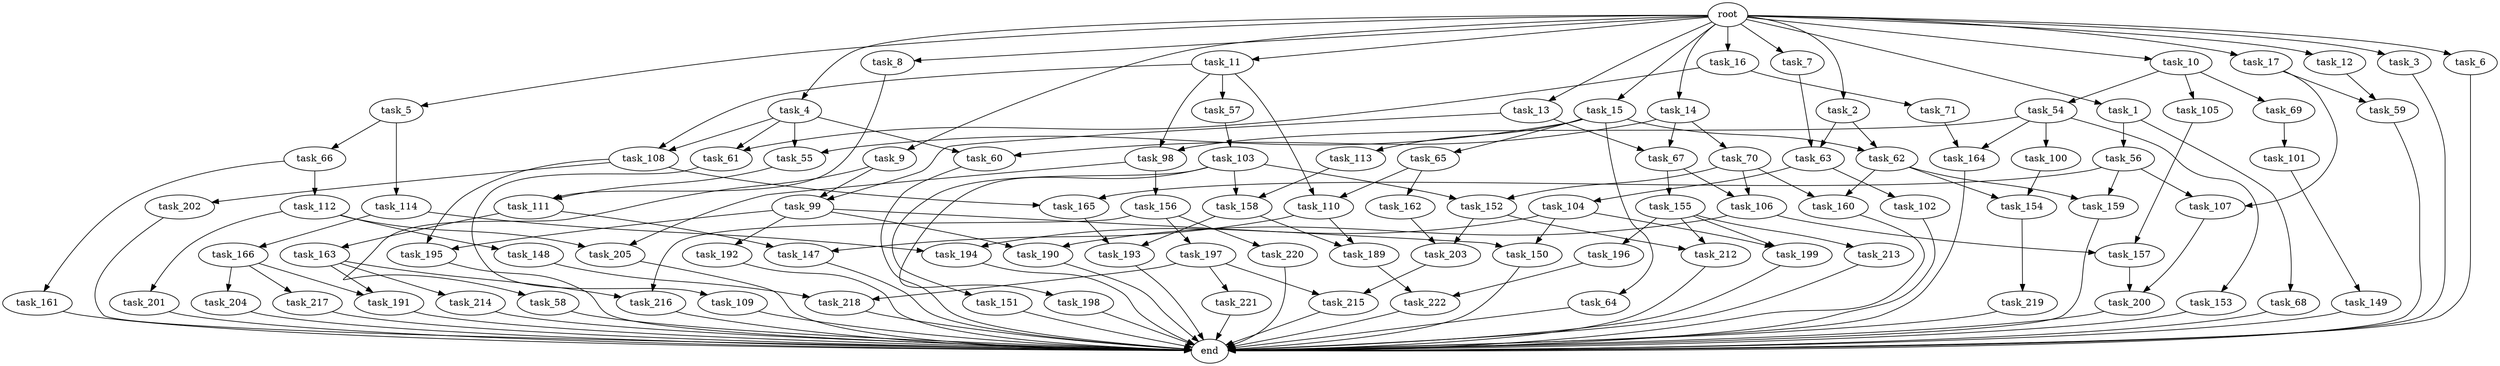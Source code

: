 digraph G {
  task_214 [size="6957847019.520000"];
  task_58 [size="343597383.680000"];
  task_8 [size="10.240000"];
  end [size="0.000000"];
  task_101 [size="773094113.280000"];
  task_108 [size="6871947673.600000"];
  task_191 [size="8332236554.240000"];
  task_15 [size="10.240000"];
  task_151 [size="5497558138.880000"];
  task_105 [size="8589934592.000000"];
  task_195 [size="4552665333.760000"];
  task_154 [size="12799002542.080000"];
  task_16 [size="10.240000"];
  task_110 [size="8589934592.000000"];
  task_68 [size="6957847019.520000"];
  task_162 [size="3092376453.120000"];
  task_217 [size="1374389534.720000"];
  task_158 [size="10995116277.760000"];
  task_1 [size="10.240000"];
  task_64 [size="2147483648.000000"];
  task_160 [size="11682311045.120001"];
  task_11 [size="10.240000"];
  task_156 [size="8589934592.000000"];
  task_100 [size="1374389534.720000"];
  task_62 [size="2491081031.680000"];
  task_107 [size="4982162063.360000"];
  task_2 [size="10.240000"];
  task_10 [size="10.240000"];
  task_66 [size="4209067950.080000"];
  task_109 [size="4209067950.080000"];
  task_166 [size="3092376453.120000"];
  task_215 [size="2491081031.680000"];
  task_155 [size="773094113.280000"];
  task_17 [size="10.240000"];
  task_147 [size="13915694039.040001"];
  task_199 [size="9363028705.280001"];
  task_221 [size="343597383.680000"];
  task_67 [size="17179869184.000000"];
  task_150 [size="4982162063.360000"];
  task_218 [size="2491081031.680000"];
  task_203 [size="1717986918.400000"];
  task_157 [size="4982162063.360000"];
  task_106 [size="3865470566.400000"];
  task_197 [size="4209067950.080000"];
  task_200 [size="7301444403.200000"];
  task_194 [size="3865470566.400000"];
  task_159 [size="12799002542.080000"];
  task_114 [size="4209067950.080000"];
  task_149 [size="1374389534.720000"];
  task_104 [size="3092376453.120000"];
  task_9 [size="10.240000"];
  task_148 [size="4209067950.080000"];
  task_165 [size="4552665333.760000"];
  task_222 [size="6871947673.600000"];
  task_192 [size="4209067950.080000"];
  task_202 [size="343597383.680000"];
  task_69 [size="8589934592.000000"];
  task_57 [size="5497558138.880000"];
  task_196 [size="8589934592.000000"];
  task_201 [size="4209067950.080000"];
  task_65 [size="2147483648.000000"];
  task_212 [size="8933531975.680000"];
  task_198 [size="5497558138.880000"];
  task_12 [size="10.240000"];
  task_193 [size="5841155522.560000"];
  task_152 [size="8589934592.000000"];
  task_3 [size="10.240000"];
  task_216 [size="11166914969.600000"];
  task_98 [size="6871947673.600000"];
  task_5 [size="10.240000"];
  task_220 [size="4209067950.080000"];
  task_189 [size="7301444403.200000"];
  task_190 [size="8418135900.160000"];
  task_56 [size="6957847019.520000"];
  task_99 [size="8933531975.680000"];
  task_161 [size="8589934592.000000"];
  task_14 [size="10.240000"];
  task_219 [size="4209067950.080000"];
  task_4 [size="10.240000"];
  task_164 [size="8332236554.240000"];
  task_54 [size="8589934592.000000"];
  task_213 [size="8589934592.000000"];
  task_113 [size="2147483648.000000"];
  task_112 [size="8589934592.000000"];
  task_153 [size="1374389534.720000"];
  root [size="0.000000"];
  task_102 [size="3092376453.120000"];
  task_55 [size="3521873182.720000"];
  task_59 [size="2920577761.280000"];
  task_60 [size="9964324126.719999"];
  task_6 [size="10.240000"];
  task_103 [size="3092376453.120000"];
  task_70 [size="8589934592.000000"];
  task_13 [size="10.240000"];
  task_61 [size="2147483648.000000"];
  task_205 [size="12799002542.080000"];
  task_111 [size="4466765987.840000"];
  task_204 [size="1374389534.720000"];
  task_63 [size="8933531975.680000"];
  task_7 [size="10.240000"];
  task_71 [size="773094113.280000"];
  task_163 [size="6957847019.520000"];

  task_214 -> end [size="1.000000"];
  task_58 -> end [size="1.000000"];
  task_8 -> task_111 [size="134217728.000000"];
  task_101 -> task_149 [size="134217728.000000"];
  task_108 -> task_202 [size="33554432.000000"];
  task_108 -> task_195 [size="33554432.000000"];
  task_108 -> task_165 [size="33554432.000000"];
  task_191 -> end [size="1.000000"];
  task_15 -> task_62 [size="209715200.000000"];
  task_15 -> task_64 [size="209715200.000000"];
  task_15 -> task_55 [size="209715200.000000"];
  task_15 -> task_113 [size="209715200.000000"];
  task_15 -> task_65 [size="209715200.000000"];
  task_151 -> end [size="1.000000"];
  task_105 -> task_157 [size="75497472.000000"];
  task_195 -> end [size="1.000000"];
  task_154 -> task_219 [size="411041792.000000"];
  task_16 -> task_61 [size="75497472.000000"];
  task_16 -> task_71 [size="75497472.000000"];
  task_110 -> task_189 [size="679477248.000000"];
  task_110 -> task_147 [size="679477248.000000"];
  task_68 -> end [size="1.000000"];
  task_162 -> task_203 [size="134217728.000000"];
  task_217 -> end [size="1.000000"];
  task_158 -> task_193 [size="33554432.000000"];
  task_158 -> task_189 [size="33554432.000000"];
  task_1 -> task_56 [size="679477248.000000"];
  task_1 -> task_68 [size="679477248.000000"];
  task_64 -> end [size="1.000000"];
  task_160 -> end [size="1.000000"];
  task_11 -> task_98 [size="536870912.000000"];
  task_11 -> task_57 [size="536870912.000000"];
  task_11 -> task_110 [size="536870912.000000"];
  task_11 -> task_108 [size="536870912.000000"];
  task_156 -> task_197 [size="411041792.000000"];
  task_156 -> task_216 [size="411041792.000000"];
  task_156 -> task_220 [size="411041792.000000"];
  task_100 -> task_154 [size="411041792.000000"];
  task_62 -> task_154 [size="838860800.000000"];
  task_62 -> task_160 [size="838860800.000000"];
  task_62 -> task_159 [size="838860800.000000"];
  task_107 -> task_200 [size="411041792.000000"];
  task_2 -> task_62 [size="33554432.000000"];
  task_2 -> task_63 [size="33554432.000000"];
  task_10 -> task_69 [size="838860800.000000"];
  task_10 -> task_54 [size="838860800.000000"];
  task_10 -> task_105 [size="838860800.000000"];
  task_66 -> task_161 [size="838860800.000000"];
  task_66 -> task_112 [size="838860800.000000"];
  task_109 -> end [size="1.000000"];
  task_166 -> task_204 [size="134217728.000000"];
  task_166 -> task_217 [size="134217728.000000"];
  task_166 -> task_191 [size="134217728.000000"];
  task_215 -> end [size="1.000000"];
  task_155 -> task_212 [size="838860800.000000"];
  task_155 -> task_199 [size="838860800.000000"];
  task_155 -> task_213 [size="838860800.000000"];
  task_155 -> task_196 [size="838860800.000000"];
  task_17 -> task_107 [size="75497472.000000"];
  task_17 -> task_59 [size="75497472.000000"];
  task_147 -> end [size="1.000000"];
  task_199 -> end [size="1.000000"];
  task_221 -> end [size="1.000000"];
  task_67 -> task_106 [size="75497472.000000"];
  task_67 -> task_155 [size="75497472.000000"];
  task_150 -> end [size="1.000000"];
  task_218 -> end [size="1.000000"];
  task_203 -> task_215 [size="209715200.000000"];
  task_157 -> task_200 [size="301989888.000000"];
  task_106 -> task_190 [size="411041792.000000"];
  task_106 -> task_157 [size="411041792.000000"];
  task_197 -> task_215 [size="33554432.000000"];
  task_197 -> task_218 [size="33554432.000000"];
  task_197 -> task_221 [size="33554432.000000"];
  task_200 -> end [size="1.000000"];
  task_194 -> end [size="1.000000"];
  task_159 -> end [size="1.000000"];
  task_114 -> task_194 [size="301989888.000000"];
  task_114 -> task_166 [size="301989888.000000"];
  task_149 -> end [size="1.000000"];
  task_104 -> task_194 [size="75497472.000000"];
  task_104 -> task_199 [size="75497472.000000"];
  task_104 -> task_150 [size="75497472.000000"];
  task_9 -> task_99 [size="33554432.000000"];
  task_9 -> task_58 [size="33554432.000000"];
  task_148 -> task_218 [size="209715200.000000"];
  task_165 -> task_193 [size="536870912.000000"];
  task_222 -> end [size="1.000000"];
  task_192 -> end [size="1.000000"];
  task_202 -> end [size="1.000000"];
  task_69 -> task_101 [size="75497472.000000"];
  task_57 -> task_103 [size="301989888.000000"];
  task_196 -> task_222 [size="134217728.000000"];
  task_201 -> end [size="1.000000"];
  task_65 -> task_162 [size="301989888.000000"];
  task_65 -> task_110 [size="301989888.000000"];
  task_212 -> end [size="1.000000"];
  task_198 -> end [size="1.000000"];
  task_12 -> task_59 [size="209715200.000000"];
  task_193 -> end [size="1.000000"];
  task_152 -> task_212 [size="33554432.000000"];
  task_152 -> task_203 [size="33554432.000000"];
  task_3 -> end [size="1.000000"];
  task_216 -> end [size="1.000000"];
  task_98 -> task_156 [size="838860800.000000"];
  task_98 -> task_205 [size="838860800.000000"];
  task_5 -> task_66 [size="411041792.000000"];
  task_5 -> task_114 [size="411041792.000000"];
  task_220 -> end [size="1.000000"];
  task_189 -> task_222 [size="536870912.000000"];
  task_190 -> end [size="1.000000"];
  task_56 -> task_107 [size="411041792.000000"];
  task_56 -> task_159 [size="411041792.000000"];
  task_56 -> task_165 [size="411041792.000000"];
  task_99 -> task_190 [size="411041792.000000"];
  task_99 -> task_150 [size="411041792.000000"];
  task_99 -> task_192 [size="411041792.000000"];
  task_99 -> task_195 [size="411041792.000000"];
  task_161 -> end [size="1.000000"];
  task_14 -> task_60 [size="838860800.000000"];
  task_14 -> task_67 [size="838860800.000000"];
  task_14 -> task_70 [size="838860800.000000"];
  task_219 -> end [size="1.000000"];
  task_4 -> task_61 [size="134217728.000000"];
  task_4 -> task_108 [size="134217728.000000"];
  task_4 -> task_55 [size="134217728.000000"];
  task_4 -> task_60 [size="134217728.000000"];
  task_164 -> end [size="1.000000"];
  task_54 -> task_153 [size="134217728.000000"];
  task_54 -> task_98 [size="134217728.000000"];
  task_54 -> task_164 [size="134217728.000000"];
  task_54 -> task_100 [size="134217728.000000"];
  task_213 -> end [size="1.000000"];
  task_113 -> task_158 [size="536870912.000000"];
  task_112 -> task_148 [size="411041792.000000"];
  task_112 -> task_201 [size="411041792.000000"];
  task_112 -> task_205 [size="411041792.000000"];
  task_153 -> end [size="1.000000"];
  root -> task_8 [size="1.000000"];
  root -> task_9 [size="1.000000"];
  root -> task_16 [size="1.000000"];
  root -> task_14 [size="1.000000"];
  root -> task_6 [size="1.000000"];
  root -> task_4 [size="1.000000"];
  root -> task_5 [size="1.000000"];
  root -> task_1 [size="1.000000"];
  root -> task_13 [size="1.000000"];
  root -> task_15 [size="1.000000"];
  root -> task_11 [size="1.000000"];
  root -> task_3 [size="1.000000"];
  root -> task_12 [size="1.000000"];
  root -> task_2 [size="1.000000"];
  root -> task_10 [size="1.000000"];
  root -> task_7 [size="1.000000"];
  root -> task_17 [size="1.000000"];
  task_102 -> end [size="1.000000"];
  task_55 -> task_111 [size="301989888.000000"];
  task_59 -> end [size="1.000000"];
  task_60 -> end [size="1.000000"];
  task_6 -> end [size="1.000000"];
  task_103 -> task_198 [size="536870912.000000"];
  task_103 -> task_152 [size="536870912.000000"];
  task_103 -> task_151 [size="536870912.000000"];
  task_103 -> task_158 [size="536870912.000000"];
  task_70 -> task_106 [size="301989888.000000"];
  task_70 -> task_160 [size="301989888.000000"];
  task_70 -> task_152 [size="301989888.000000"];
  task_13 -> task_99 [size="838860800.000000"];
  task_13 -> task_67 [size="838860800.000000"];
  task_61 -> task_109 [size="411041792.000000"];
  task_205 -> end [size="1.000000"];
  task_111 -> task_163 [size="679477248.000000"];
  task_111 -> task_147 [size="679477248.000000"];
  task_204 -> end [size="1.000000"];
  task_63 -> task_104 [size="301989888.000000"];
  task_63 -> task_102 [size="301989888.000000"];
  task_7 -> task_63 [size="838860800.000000"];
  task_71 -> task_164 [size="679477248.000000"];
  task_163 -> task_214 [size="679477248.000000"];
  task_163 -> task_216 [size="679477248.000000"];
  task_163 -> task_191 [size="679477248.000000"];
}
